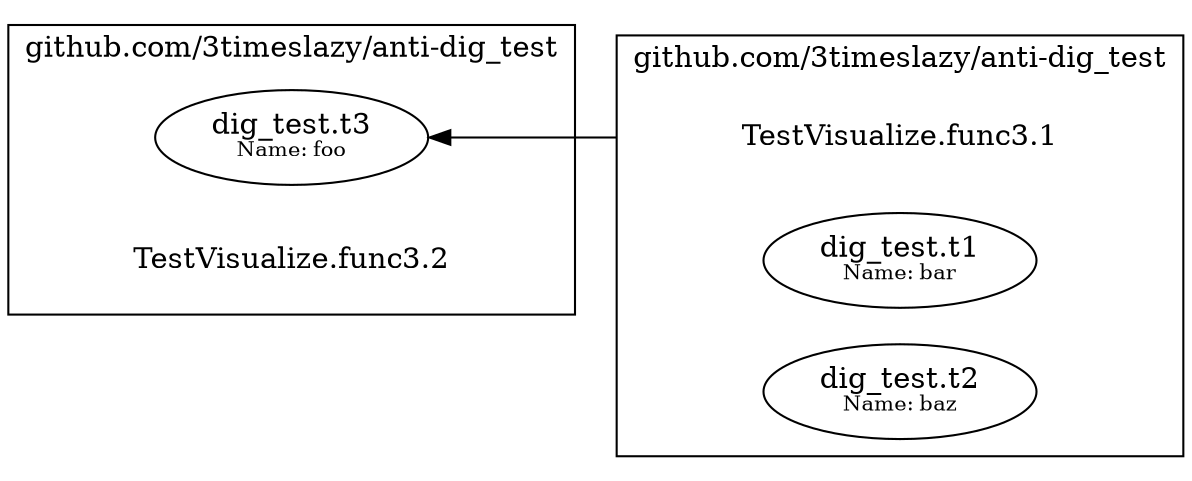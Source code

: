 digraph {
	rankdir=RL;
	graph [compound=true];
	
		subgraph cluster_0 {
			label = "github.com/3timeslazy/anti-dig_test";
			constructor_0 [shape=plaintext label="TestVisualize.func3.1"];
			
			"dig_test.t1[name=bar]" [label=<dig_test.t1<BR /><FONT POINT-SIZE="10">Name: bar</FONT>>];
			"dig_test.t2[name=baz]" [label=<dig_test.t2<BR /><FONT POINT-SIZE="10">Name: baz</FONT>>];
			
		}
		
			constructor_0 -> "dig_test.t3[name=foo]" [ltail=cluster_0];
		
		
		subgraph cluster_1 {
			label = "github.com/3timeslazy/anti-dig_test";
			constructor_1 [shape=plaintext label="TestVisualize.func3.2"];
			
			"dig_test.t3[name=foo]" [label=<dig_test.t3<BR /><FONT POINT-SIZE="10">Name: foo</FONT>>];
			
		}
		
		
	
}